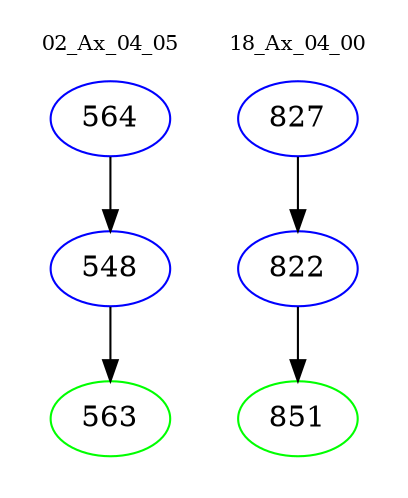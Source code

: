 digraph{
subgraph cluster_0 {
color = white
label = "02_Ax_04_05";
fontsize=10;
T0_564 [label="564", color="blue"]
T0_564 -> T0_548 [color="black"]
T0_548 [label="548", color="blue"]
T0_548 -> T0_563 [color="black"]
T0_563 [label="563", color="green"]
}
subgraph cluster_1 {
color = white
label = "18_Ax_04_00";
fontsize=10;
T1_827 [label="827", color="blue"]
T1_827 -> T1_822 [color="black"]
T1_822 [label="822", color="blue"]
T1_822 -> T1_851 [color="black"]
T1_851 [label="851", color="green"]
}
}
